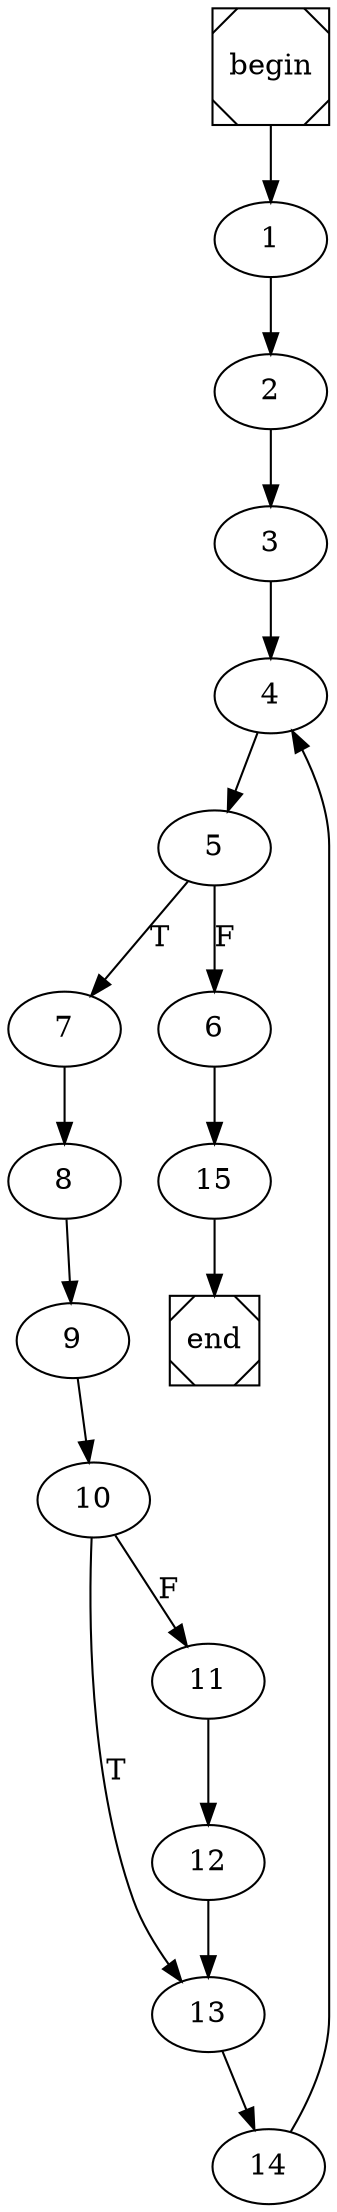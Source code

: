 digraph cfg {
	begin [shape=Msquare];
	end [shape=Msquare];
	begin -> 1;	1 -> 2;	2 -> 3;	3 -> 4;	4 -> 5;	5 -> 7[label=T];	5 -> 6[label=F];	6 -> 15;	7 -> 8;	8 -> 9;	9 -> 10;	10 -> 13[label=T];	10 -> 11[label=F];	11 -> 12;	12 -> 13;	13 -> 14;	14 -> 4;	15 -> end;}
